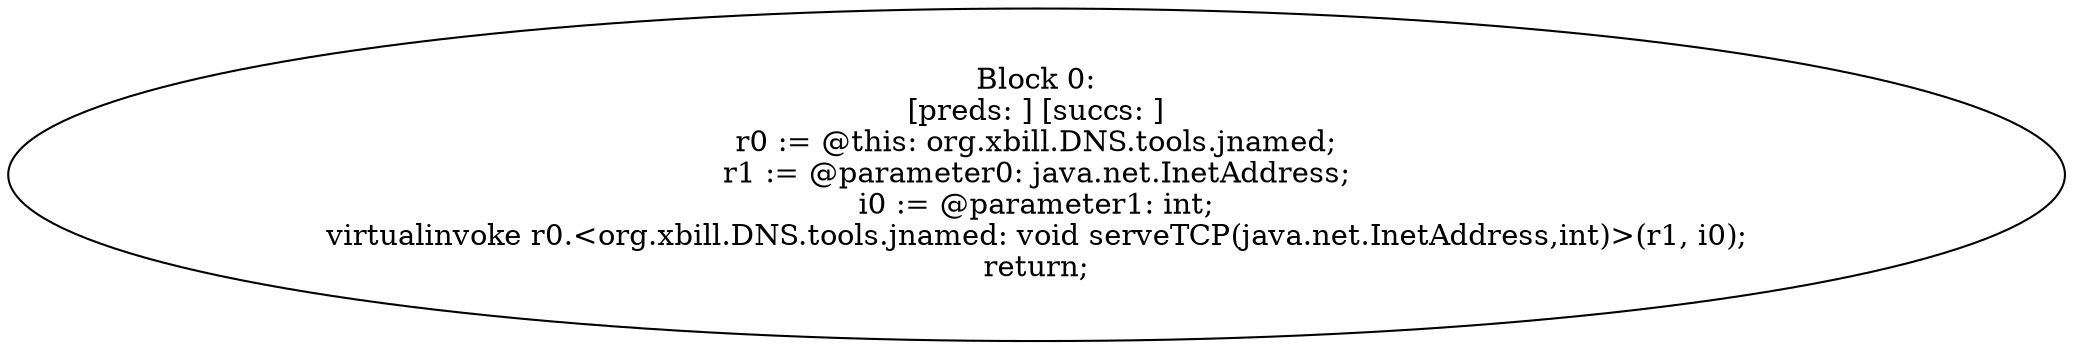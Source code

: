digraph "unitGraph" {
    "Block 0:
[preds: ] [succs: ]
r0 := @this: org.xbill.DNS.tools.jnamed;
r1 := @parameter0: java.net.InetAddress;
i0 := @parameter1: int;
virtualinvoke r0.<org.xbill.DNS.tools.jnamed: void serveTCP(java.net.InetAddress,int)>(r1, i0);
return;
"
}
